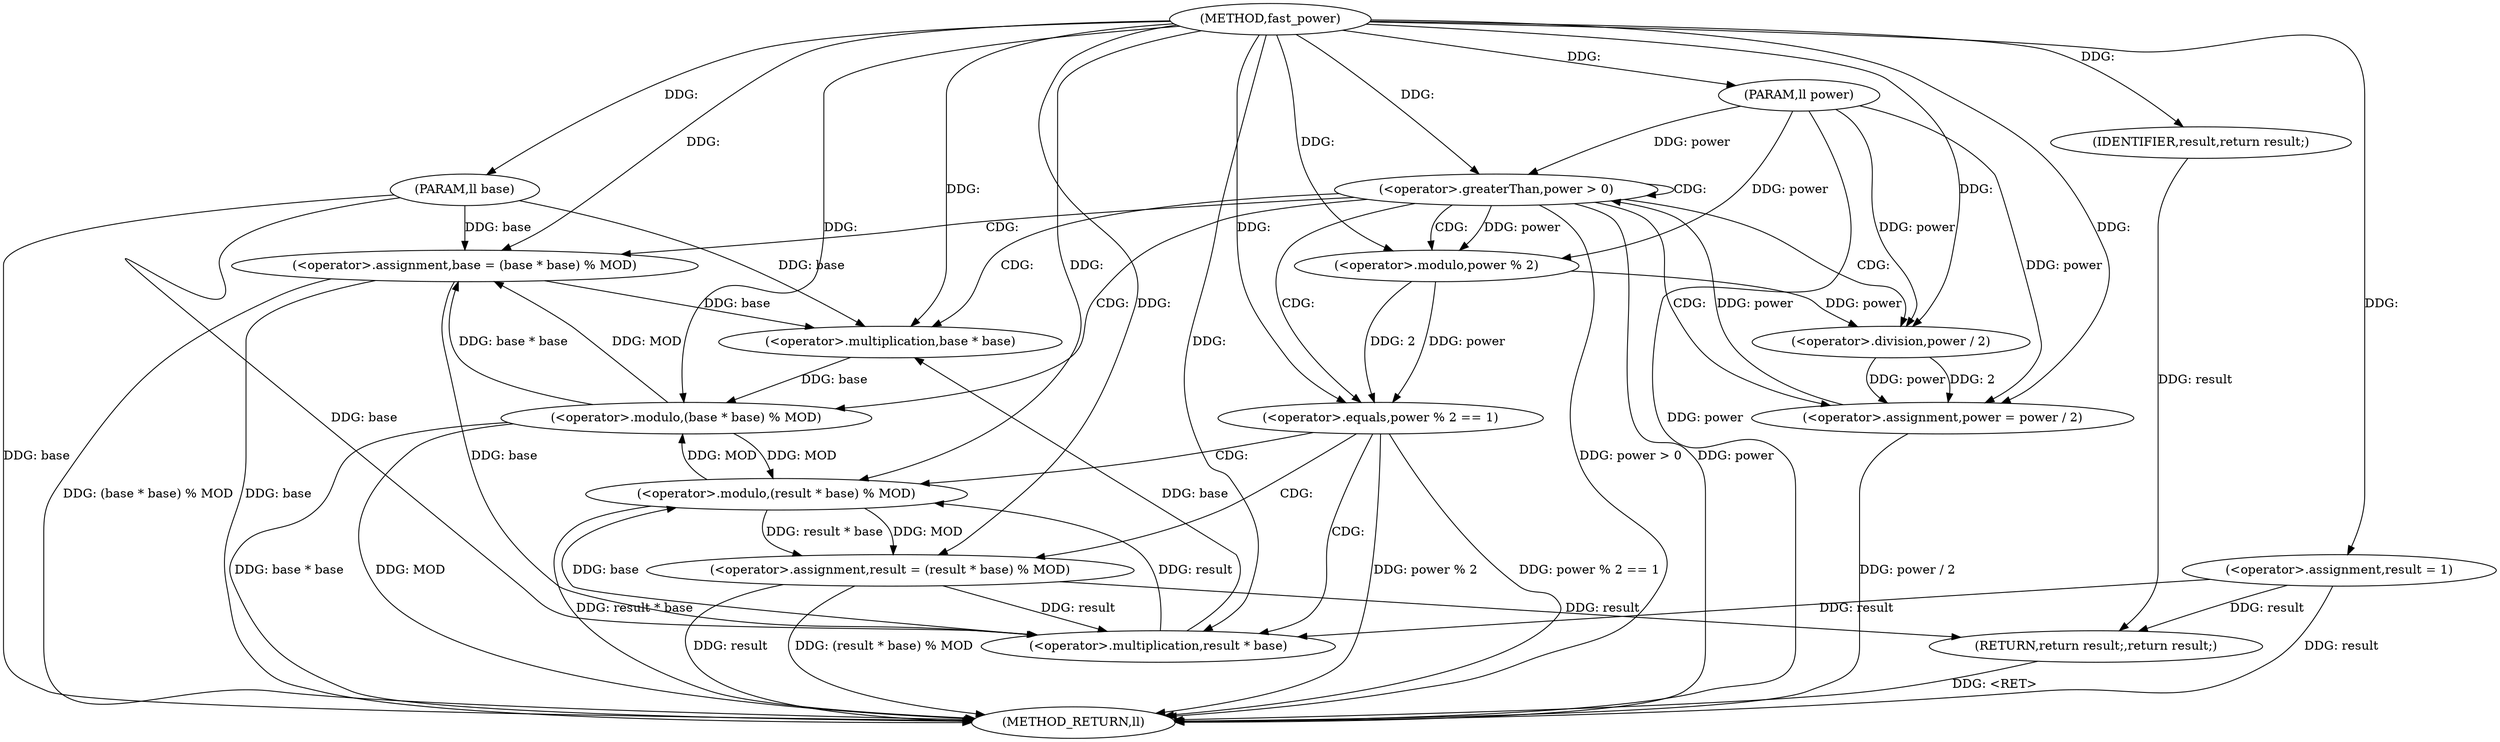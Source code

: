 digraph "fast_power" {  
"1000164" [label = "(METHOD,fast_power)" ]
"1000205" [label = "(METHOD_RETURN,ll)" ]
"1000165" [label = "(PARAM,ll base)" ]
"1000166" [label = "(PARAM,ll power)" ]
"1000169" [label = "(<operator>.assignment,result = 1)" ]
"1000203" [label = "(RETURN,return result;,return result;)" ]
"1000173" [label = "(<operator>.greaterThan,power > 0)" ]
"1000204" [label = "(IDENTIFIER,result,return result;)" ]
"1000191" [label = "(<operator>.assignment,base = (base * base) % MOD)" ]
"1000198" [label = "(<operator>.assignment,power = power / 2)" ]
"1000178" [label = "(<operator>.equals,power % 2 == 1)" ]
"1000184" [label = "(<operator>.assignment,result = (result * base) % MOD)" ]
"1000193" [label = "(<operator>.modulo,(base * base) % MOD)" ]
"1000200" [label = "(<operator>.division,power / 2)" ]
"1000179" [label = "(<operator>.modulo,power % 2)" ]
"1000194" [label = "(<operator>.multiplication,base * base)" ]
"1000186" [label = "(<operator>.modulo,(result * base) % MOD)" ]
"1000187" [label = "(<operator>.multiplication,result * base)" ]
  "1000165" -> "1000205"  [ label = "DDG: base"] 
  "1000166" -> "1000205"  [ label = "DDG: power"] 
  "1000169" -> "1000205"  [ label = "DDG: result"] 
  "1000173" -> "1000205"  [ label = "DDG: power"] 
  "1000173" -> "1000205"  [ label = "DDG: power > 0"] 
  "1000178" -> "1000205"  [ label = "DDG: power % 2"] 
  "1000178" -> "1000205"  [ label = "DDG: power % 2 == 1"] 
  "1000184" -> "1000205"  [ label = "DDG: result"] 
  "1000186" -> "1000205"  [ label = "DDG: result * base"] 
  "1000184" -> "1000205"  [ label = "DDG: (result * base) % MOD"] 
  "1000191" -> "1000205"  [ label = "DDG: base"] 
  "1000193" -> "1000205"  [ label = "DDG: base * base"] 
  "1000193" -> "1000205"  [ label = "DDG: MOD"] 
  "1000191" -> "1000205"  [ label = "DDG: (base * base) % MOD"] 
  "1000198" -> "1000205"  [ label = "DDG: power / 2"] 
  "1000203" -> "1000205"  [ label = "DDG: <RET>"] 
  "1000164" -> "1000165"  [ label = "DDG: "] 
  "1000164" -> "1000166"  [ label = "DDG: "] 
  "1000164" -> "1000169"  [ label = "DDG: "] 
  "1000204" -> "1000203"  [ label = "DDG: result"] 
  "1000169" -> "1000203"  [ label = "DDG: result"] 
  "1000184" -> "1000203"  [ label = "DDG: result"] 
  "1000164" -> "1000204"  [ label = "DDG: "] 
  "1000198" -> "1000173"  [ label = "DDG: power"] 
  "1000166" -> "1000173"  [ label = "DDG: power"] 
  "1000164" -> "1000173"  [ label = "DDG: "] 
  "1000193" -> "1000191"  [ label = "DDG: MOD"] 
  "1000193" -> "1000191"  [ label = "DDG: base * base"] 
  "1000200" -> "1000198"  [ label = "DDG: power"] 
  "1000200" -> "1000198"  [ label = "DDG: 2"] 
  "1000165" -> "1000191"  [ label = "DDG: base"] 
  "1000164" -> "1000191"  [ label = "DDG: "] 
  "1000166" -> "1000198"  [ label = "DDG: power"] 
  "1000164" -> "1000198"  [ label = "DDG: "] 
  "1000179" -> "1000178"  [ label = "DDG: power"] 
  "1000179" -> "1000178"  [ label = "DDG: 2"] 
  "1000164" -> "1000178"  [ label = "DDG: "] 
  "1000186" -> "1000184"  [ label = "DDG: MOD"] 
  "1000186" -> "1000184"  [ label = "DDG: result * base"] 
  "1000194" -> "1000193"  [ label = "DDG: base"] 
  "1000186" -> "1000193"  [ label = "DDG: MOD"] 
  "1000164" -> "1000193"  [ label = "DDG: "] 
  "1000179" -> "1000200"  [ label = "DDG: power"] 
  "1000166" -> "1000200"  [ label = "DDG: power"] 
  "1000164" -> "1000200"  [ label = "DDG: "] 
  "1000173" -> "1000179"  [ label = "DDG: power"] 
  "1000166" -> "1000179"  [ label = "DDG: power"] 
  "1000164" -> "1000179"  [ label = "DDG: "] 
  "1000164" -> "1000184"  [ label = "DDG: "] 
  "1000187" -> "1000194"  [ label = "DDG: base"] 
  "1000191" -> "1000194"  [ label = "DDG: base"] 
  "1000165" -> "1000194"  [ label = "DDG: base"] 
  "1000164" -> "1000194"  [ label = "DDG: "] 
  "1000187" -> "1000186"  [ label = "DDG: result"] 
  "1000187" -> "1000186"  [ label = "DDG: base"] 
  "1000193" -> "1000186"  [ label = "DDG: MOD"] 
  "1000164" -> "1000186"  [ label = "DDG: "] 
  "1000169" -> "1000187"  [ label = "DDG: result"] 
  "1000184" -> "1000187"  [ label = "DDG: result"] 
  "1000164" -> "1000187"  [ label = "DDG: "] 
  "1000191" -> "1000187"  [ label = "DDG: base"] 
  "1000165" -> "1000187"  [ label = "DDG: base"] 
  "1000173" -> "1000200"  [ label = "CDG: "] 
  "1000173" -> "1000178"  [ label = "CDG: "] 
  "1000173" -> "1000191"  [ label = "CDG: "] 
  "1000173" -> "1000173"  [ label = "CDG: "] 
  "1000173" -> "1000179"  [ label = "CDG: "] 
  "1000173" -> "1000193"  [ label = "CDG: "] 
  "1000173" -> "1000194"  [ label = "CDG: "] 
  "1000173" -> "1000198"  [ label = "CDG: "] 
  "1000178" -> "1000186"  [ label = "CDG: "] 
  "1000178" -> "1000184"  [ label = "CDG: "] 
  "1000178" -> "1000187"  [ label = "CDG: "] 
}
